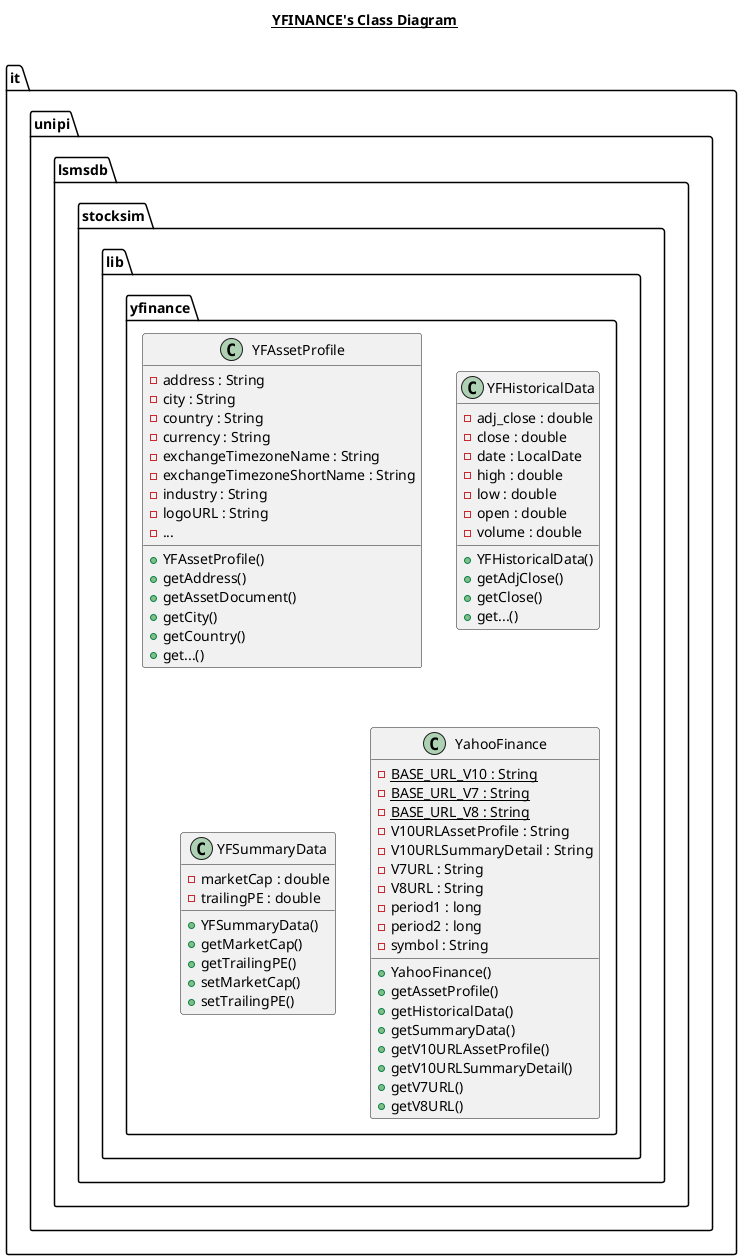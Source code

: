 @startuml

title __YFINANCE's Class Diagram__\n

  namespace it.unipi.lsmsdb.stocksim.lib.yfinance {
    class it.unipi.lsmsdb.stocksim.lib.yfinance.YFAssetProfile {
        - address : String
        - city : String
        - country : String
        - currency : String
        - exchangeTimezoneName : String
        - exchangeTimezoneShortName : String
        - industry : String
        - logoURL : String
        - ...
        + YFAssetProfile()
        + getAddress()
        + getAssetDocument()
        + getCity()
        + getCountry()
        + get...()
    }
  }
  

  namespace it.unipi.lsmsdb.stocksim.lib.yfinance {
    class it.unipi.lsmsdb.stocksim.lib.yfinance.YFHistoricalData {
        - adj_close : double
        - close : double
        - date : LocalDate
        - high : double
        - low : double
        - open : double
        - volume : double
        + YFHistoricalData()
        + getAdjClose()
        + getClose()
        + get...()
    }
  }
  

  namespace it.unipi.lsmsdb.stocksim.lib.yfinance {
    class it.unipi.lsmsdb.stocksim.lib.yfinance.YFSummaryData {
        - marketCap : double
        - trailingPE : double
        + YFSummaryData()
        + getMarketCap()
        + getTrailingPE()
        + setMarketCap()
        + setTrailingPE()
    }
  }
  

  namespace it.unipi.lsmsdb.stocksim.lib.yfinance {
    class it.unipi.lsmsdb.stocksim.lib.yfinance.YahooFinance {
        {static} - BASE_URL_V10 : String
        {static} - BASE_URL_V7 : String
        {static} - BASE_URL_V8 : String
        - V10URLAssetProfile : String
        - V10URLSummaryDetail : String
        - V7URL : String
        - V8URL : String
        - period1 : long
        - period2 : long
        - symbol : String
        + YahooFinance()
        + getAssetProfile()
        + getHistoricalData()
        + getSummaryData()
        + getV10URLAssetProfile()
        + getV10URLSummaryDetail()
        + getV7URL()
        + getV8URL()
    }
  }

@enduml
